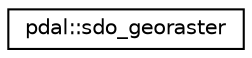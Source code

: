 digraph "Graphical Class Hierarchy"
{
  edge [fontname="Helvetica",fontsize="10",labelfontname="Helvetica",labelfontsize="10"];
  node [fontname="Helvetica",fontsize="10",shape=record];
  rankdir="LR";
  Node1 [label="pdal::sdo_georaster",height=0.2,width=0.4,color="black", fillcolor="white", style="filled",URL="$namespacepdal.html#structpdal_1_1sdo__georaster"];
}
